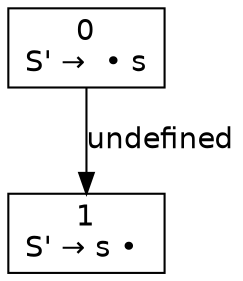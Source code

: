 digraph d{
node [fontname=Helvetica,shape=box];
edge [fontname=Helvetica];
n0 [label=<0<br />S' →  • s>];
n1 [label=<1<br />S' → s • >];
n0 -> n1 [label="undefined"];
}